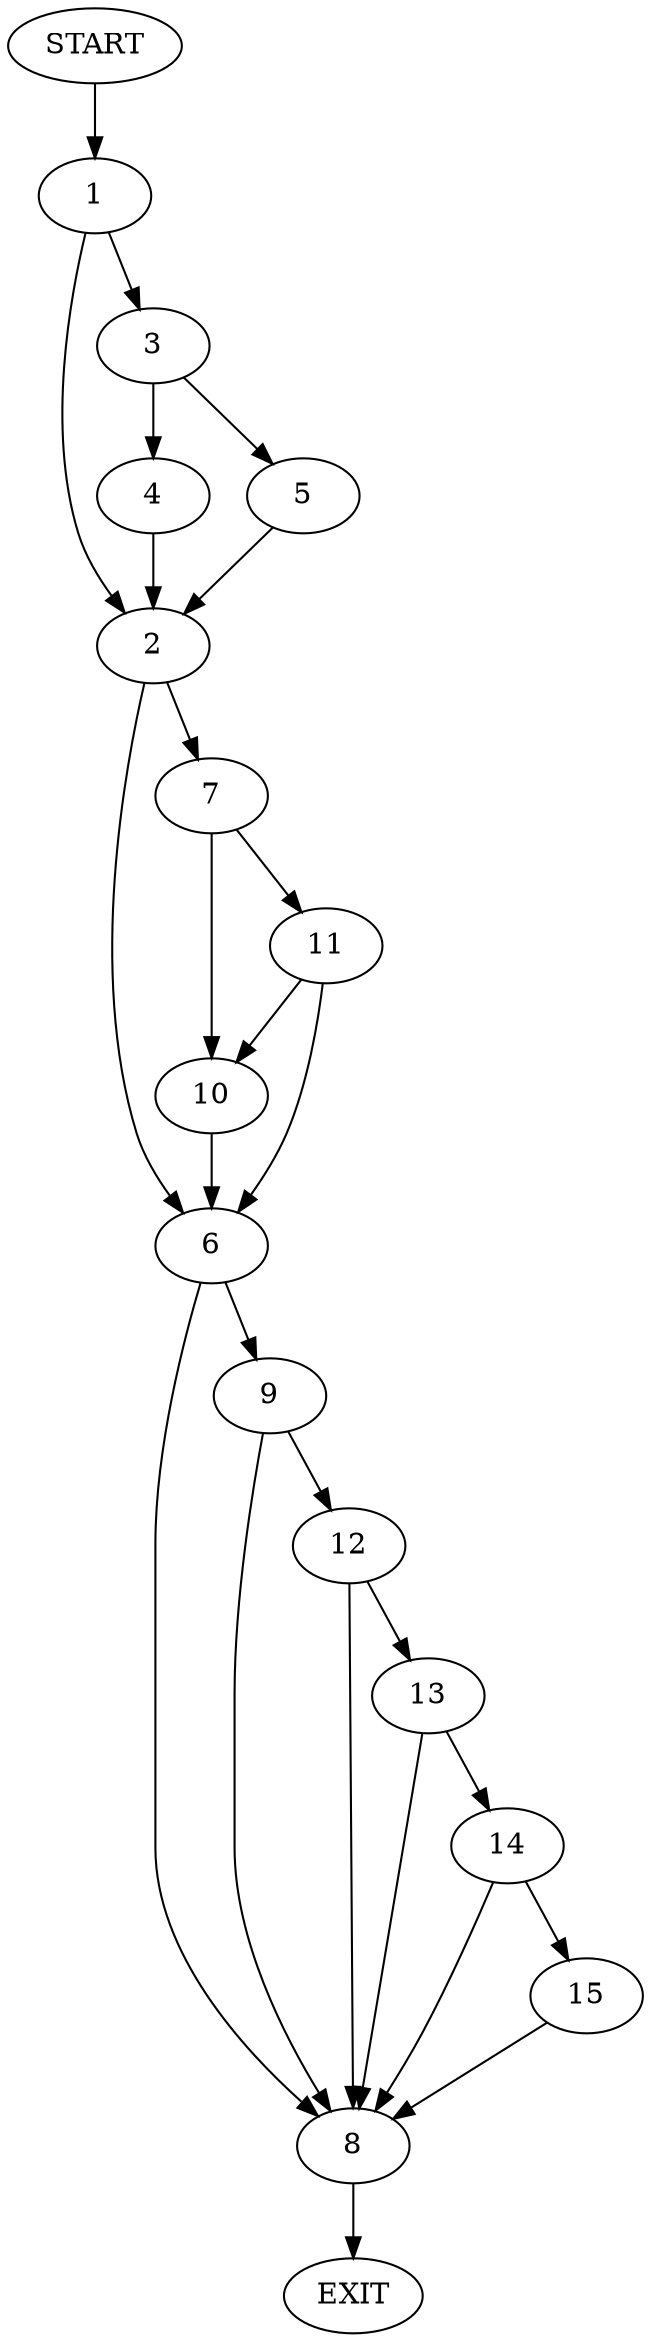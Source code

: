 digraph {
0 [label="START"]
16 [label="EXIT"]
0 -> 1
1 -> 2
1 -> 3
3 -> 4
3 -> 5
2 -> 6
2 -> 7
5 -> 2
4 -> 2
6 -> 8
6 -> 9
7 -> 10
7 -> 11
11 -> 10
11 -> 6
10 -> 6
9 -> 8
9 -> 12
8 -> 16
12 -> 8
12 -> 13
13 -> 8
13 -> 14
14 -> 8
14 -> 15
15 -> 8
}

